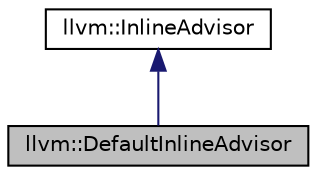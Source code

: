 digraph "llvm::DefaultInlineAdvisor"
{
 // LATEX_PDF_SIZE
  bgcolor="transparent";
  edge [fontname="Helvetica",fontsize="10",labelfontname="Helvetica",labelfontsize="10"];
  node [fontname="Helvetica",fontsize="10",shape=record];
  Node1 [label="llvm::DefaultInlineAdvisor",height=0.2,width=0.4,color="black", fillcolor="grey75", style="filled", fontcolor="black",tooltip="The default (manual heuristics) implementation of the InlineAdvisor."];
  Node2 -> Node1 [dir="back",color="midnightblue",fontsize="10",style="solid",fontname="Helvetica"];
  Node2 [label="llvm::InlineAdvisor",height=0.2,width=0.4,color="black",URL="$classllvm_1_1InlineAdvisor.html",tooltip="Interface for deciding whether to inline a call site or not."];
}
